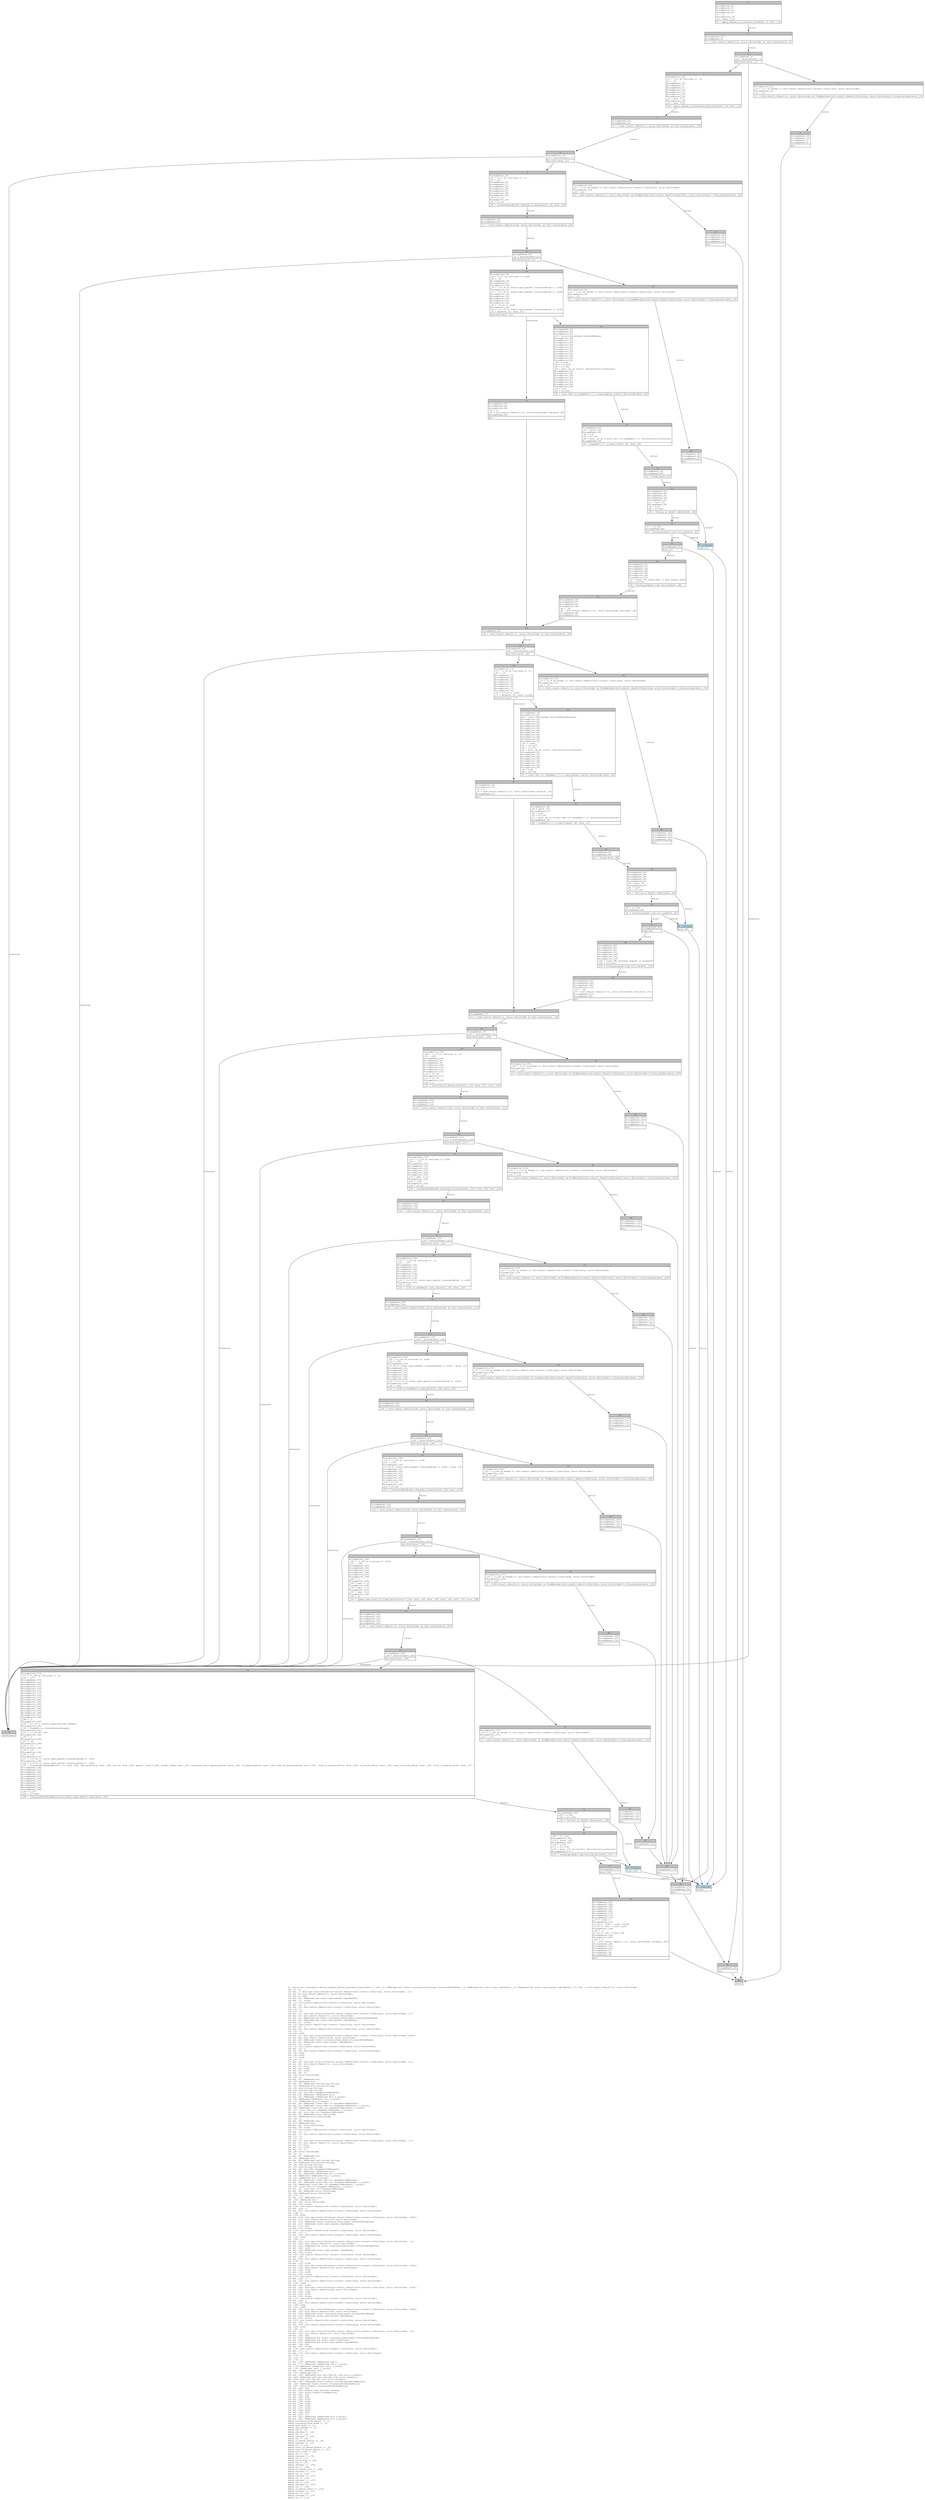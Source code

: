 digraph Mir_0_198 {
    graph [fontname="Courier, monospace"];
    node [fontname="Courier, monospace"];
    edge [fontname="Courier, monospace"];
    label=<fn controller::insurance::cancel_request_remove_insurance_fund_stake(_1: u64, _2: &amp;ReErased mut state::insurance_fund_stake::InsuranceFundStake, _3: &amp;ReErased mut state::user::UserStats, _4: &amp;ReErased mut state::spot_market::SpotMarket, _5: i64) -&gt; std::result::Result&lt;(), error::ErrorCode&gt;<br align="left"/>let _6: ();<br align="left"/>let mut _7: std::ops::ControlFlow&lt;std::result::Result&lt;std::convert::Infallible, error::ErrorCode&gt;, ()&gt;;<br align="left"/>let mut _8: std::result::Result&lt;(), error::ErrorCode&gt;;<br align="left"/>let mut _9: u64;<br align="left"/>let mut _10: &amp;ReErased mut state::spot_market::SpotMarket;<br align="left"/>let mut _11: isize;<br align="left"/>let _12: std::result::Result&lt;std::convert::Infallible, error::ErrorCode&gt;;<br align="left"/>let mut _13: !;<br align="left"/>let mut _14: std::result::Result&lt;std::convert::Infallible, error::ErrorCode&gt;;<br align="left"/>let _15: ();<br align="left"/>let _16: ();<br align="left"/>let mut _17: std::ops::ControlFlow&lt;std::result::Result&lt;std::convert::Infallible, error::ErrorCode&gt;, ()&gt;;<br align="left"/>let mut _18: std::result::Result&lt;(), error::ErrorCode&gt;;<br align="left"/>let mut _19: &amp;ReErased mut state::insurance_fund_stake::InsuranceFundStake;<br align="left"/>let mut _20: &amp;ReErased mut state::spot_market::SpotMarket;<br align="left"/>let mut _21: isize;<br align="left"/>let _22: std::result::Result&lt;std::convert::Infallible, error::ErrorCode&gt;;<br align="left"/>let mut _23: !;<br align="left"/>let mut _24: std::result::Result&lt;std::convert::Infallible, error::ErrorCode&gt;;<br align="left"/>let _25: ();<br align="left"/>let _26: u128;<br align="left"/>let mut _27: std::ops::ControlFlow&lt;std::result::Result&lt;std::convert::Infallible, error::ErrorCode&gt;, u128&gt;;<br align="left"/>let mut _28: std::result::Result&lt;u128, error::ErrorCode&gt;;<br align="left"/>let mut _29: &amp;ReErased state::insurance_fund_stake::InsuranceFundStake;<br align="left"/>let mut _30: &amp;ReErased state::spot_market::SpotMarket;<br align="left"/>let mut _31: isize;<br align="left"/>let _32: std::result::Result&lt;std::convert::Infallible, error::ErrorCode&gt;;<br align="left"/>let mut _33: !;<br align="left"/>let mut _34: std::result::Result&lt;std::convert::Infallible, error::ErrorCode&gt;;<br align="left"/>let _35: u128;<br align="left"/>let _36: u128;<br align="left"/>let _37: u128;<br align="left"/>let _38: ();<br align="left"/>let mut _39: std::ops::ControlFlow&lt;std::result::Result&lt;std::convert::Infallible, error::ErrorCode&gt;, ()&gt;;<br align="left"/>let mut _40: std::result::Result&lt;(), error::ErrorCode&gt;;<br align="left"/>let mut _41: bool;<br align="left"/>let mut _42: u128;<br align="left"/>let mut _43: u128;<br align="left"/>let mut _44: ();<br align="left"/>let _45: error::ErrorCode;<br align="left"/>let _46: ();<br align="left"/>let mut _47: &amp;ReErased str;<br align="left"/>let _48: &amp;ReErased str;<br align="left"/>let mut _49: &amp;ReErased std::string::String;<br align="left"/>let _50: &amp;ReErased std::string::String;<br align="left"/>let _51: std::string::String;<br align="left"/>let _52: std::string::String;<br align="left"/>let mut _53: std::fmt::Arguments&lt;ReErased&gt;;<br align="left"/>let mut _54: &amp;ReErased [&amp;ReErased str];<br align="left"/>let mut _55: &amp;ReErased [&amp;ReErased str; 2_usize];<br align="left"/>let _56: &amp;ReErased [&amp;ReErased str; 2_usize];<br align="left"/>let _57: [&amp;ReErased str; 2_usize];<br align="left"/>let mut _58: &amp;ReErased [core::fmt::rt::Argument&lt;ReErased&gt;];<br align="left"/>let mut _59: &amp;ReErased [core::fmt::rt::Argument&lt;ReErased&gt;; 1_usize];<br align="left"/>let _60: &amp;ReErased [core::fmt::rt::Argument&lt;ReErased&gt;; 1_usize];<br align="left"/>let _61: [core::fmt::rt::Argument&lt;ReErased&gt;; 1_usize];<br align="left"/>let mut _62: core::fmt::rt::Argument&lt;ReErased&gt;;<br align="left"/>let mut _63: &amp;ReErased error::ErrorCode;<br align="left"/>let _64: &amp;ReErased error::ErrorCode;<br align="left"/>let _65: ();<br align="left"/>let mut _66: &amp;ReErased str;<br align="left"/>let _67: &amp;ReErased str;<br align="left"/>let mut _68: error::ErrorCode;<br align="left"/>let mut _69: isize;<br align="left"/>let _70: std::result::Result&lt;std::convert::Infallible, error::ErrorCode&gt;;<br align="left"/>let mut _71: !;<br align="left"/>let mut _72: std::result::Result&lt;std::convert::Infallible, error::ErrorCode&gt;;<br align="left"/>let _73: ();<br align="left"/>let _74: ();<br align="left"/>let mut _75: std::ops::ControlFlow&lt;std::result::Result&lt;std::convert::Infallible, error::ErrorCode&gt;, ()&gt;;<br align="left"/>let mut _76: std::result::Result&lt;(), error::ErrorCode&gt;;<br align="left"/>let mut _77: bool;<br align="left"/>let mut _78: u128;<br align="left"/>let mut _79: ();<br align="left"/>let _80: error::ErrorCode;<br align="left"/>let _81: ();<br align="left"/>let mut _82: &amp;ReErased str;<br align="left"/>let _83: &amp;ReErased str;<br align="left"/>let mut _84: &amp;ReErased std::string::String;<br align="left"/>let _85: &amp;ReErased std::string::String;<br align="left"/>let _86: std::string::String;<br align="left"/>let _87: std::string::String;<br align="left"/>let mut _88: std::fmt::Arguments&lt;ReErased&gt;;<br align="left"/>let mut _89: &amp;ReErased [&amp;ReErased str];<br align="left"/>let mut _90: &amp;ReErased [&amp;ReErased str; 2_usize];<br align="left"/>let _91: &amp;ReErased [&amp;ReErased str; 2_usize];<br align="left"/>let _92: [&amp;ReErased str; 2_usize];<br align="left"/>let mut _93: &amp;ReErased [core::fmt::rt::Argument&lt;ReErased&gt;];<br align="left"/>let mut _94: &amp;ReErased [core::fmt::rt::Argument&lt;ReErased&gt;; 1_usize];<br align="left"/>let _95: &amp;ReErased [core::fmt::rt::Argument&lt;ReErased&gt;; 1_usize];<br align="left"/>let _96: [core::fmt::rt::Argument&lt;ReErased&gt;; 1_usize];<br align="left"/>let mut _97: core::fmt::rt::Argument&lt;ReErased&gt;;<br align="left"/>let mut _98: &amp;ReErased error::ErrorCode;<br align="left"/>let _99: &amp;ReErased error::ErrorCode;<br align="left"/>let _100: ();<br align="left"/>let mut _101: &amp;ReErased str;<br align="left"/>let _102: &amp;ReErased str;<br align="left"/>let mut _103: error::ErrorCode;<br align="left"/>let mut _104: isize;<br align="left"/>let _105: std::result::Result&lt;std::convert::Infallible, error::ErrorCode&gt;;<br align="left"/>let mut _106: !;<br align="left"/>let mut _107: std::result::Result&lt;std::convert::Infallible, error::ErrorCode&gt;;<br align="left"/>let _108: ();<br align="left"/>let _109: u128;<br align="left"/>let mut _110: std::ops::ControlFlow&lt;std::result::Result&lt;std::convert::Infallible, error::ErrorCode&gt;, u128&gt;;<br align="left"/>let mut _111: std::result::Result&lt;u128, error::ErrorCode&gt;;<br align="left"/>let mut _112: &amp;ReErased state::insurance_fund_stake::InsuranceFundStake;<br align="left"/>let mut _113: &amp;ReErased state::spot_market::SpotMarket;<br align="left"/>let mut _114: u64;<br align="left"/>let mut _115: isize;<br align="left"/>let _116: std::result::Result&lt;std::convert::Infallible, error::ErrorCode&gt;;<br align="left"/>let mut _117: !;<br align="left"/>let mut _118: std::result::Result&lt;std::convert::Infallible, error::ErrorCode&gt;;<br align="left"/>let _119: u128;<br align="left"/>let _120: ();<br align="left"/>let mut _121: std::ops::ControlFlow&lt;std::result::Result&lt;std::convert::Infallible, error::ErrorCode&gt;, ()&gt;;<br align="left"/>let mut _122: std::result::Result&lt;(), error::ErrorCode&gt;;<br align="left"/>let mut _123: &amp;ReErased mut state::insurance_fund_stake::InsuranceFundStake;<br align="left"/>let mut _124: u128;<br align="left"/>let mut _125: &amp;ReErased state::spot_market::SpotMarket;<br align="left"/>let mut _126: isize;<br align="left"/>let _127: std::result::Result&lt;std::convert::Infallible, error::ErrorCode&gt;;<br align="left"/>let mut _128: !;<br align="left"/>let mut _129: std::result::Result&lt;std::convert::Infallible, error::ErrorCode&gt;;<br align="left"/>let _130: ();<br align="left"/>let mut _131: u128;<br align="left"/>let mut _132: std::ops::ControlFlow&lt;std::result::Result&lt;std::convert::Infallible, error::ErrorCode&gt;, u128&gt;;<br align="left"/>let mut _133: std::result::Result&lt;u128, error::ErrorCode&gt;;<br align="left"/>let mut _134: u128;<br align="left"/>let mut _135: u128;<br align="left"/>let mut _136: isize;<br align="left"/>let _137: std::result::Result&lt;std::convert::Infallible, error::ErrorCode&gt;;<br align="left"/>let mut _138: !;<br align="left"/>let mut _139: std::result::Result&lt;std::convert::Infallible, error::ErrorCode&gt;;<br align="left"/>let _140: u128;<br align="left"/>let mut _141: u128;<br align="left"/>let mut _142: std::ops::ControlFlow&lt;std::result::Result&lt;std::convert::Infallible, error::ErrorCode&gt;, u128&gt;;<br align="left"/>let mut _143: std::result::Result&lt;u128, error::ErrorCode&gt;;<br align="left"/>let mut _144: u128;<br align="left"/>let mut _145: u128;<br align="left"/>let mut _146: isize;<br align="left"/>let _147: std::result::Result&lt;std::convert::Infallible, error::ErrorCode&gt;;<br align="left"/>let mut _148: !;<br align="left"/>let mut _149: std::result::Result&lt;std::convert::Infallible, error::ErrorCode&gt;;<br align="left"/>let _150: u128;<br align="left"/>let _151: u128;<br align="left"/>let mut _152: std::ops::ControlFlow&lt;std::result::Result&lt;std::convert::Infallible, error::ErrorCode&gt;, u128&gt;;<br align="left"/>let mut _153: std::result::Result&lt;u128, error::ErrorCode&gt;;<br align="left"/>let mut _154: &amp;ReErased state::insurance_fund_stake::InsuranceFundStake;<br align="left"/>let mut _155: &amp;ReErased state::spot_market::SpotMarket;<br align="left"/>let mut _156: isize;<br align="left"/>let _157: std::result::Result&lt;std::convert::Infallible, error::ErrorCode&gt;;<br align="left"/>let mut _158: !;<br align="left"/>let mut _159: std::result::Result&lt;std::convert::Infallible, error::ErrorCode&gt;;<br align="left"/>let _160: u128;<br align="left"/>let _161: ();<br align="left"/>let mut _162: std::ops::ControlFlow&lt;std::result::Result&lt;std::convert::Infallible, error::ErrorCode&gt;, ()&gt;;<br align="left"/>let mut _163: std::result::Result&lt;(), error::ErrorCode&gt;;<br align="left"/>let mut _164: u64;<br align="left"/>let mut _165: &amp;ReErased mut state::insurance_fund_stake::InsuranceFundStake;<br align="left"/>let mut _166: &amp;ReErased mut state::user::UserStats;<br align="left"/>let mut _167: &amp;ReErased mut state::spot_market::SpotMarket;<br align="left"/>let mut _168: i64;<br align="left"/>let mut _169: isize;<br align="left"/>let _170: std::result::Result&lt;std::convert::Infallible, error::ErrorCode&gt;;<br align="left"/>let mut _171: !;<br align="left"/>let mut _172: std::result::Result&lt;std::convert::Infallible, error::ErrorCode&gt;;<br align="left"/>let _173: ();<br align="left"/>let _174: ();<br align="left"/>let _175: ();<br align="left"/>let mut _176: &amp;ReErased [&amp;ReErased [u8]];<br align="left"/>let mut _177: &amp;ReErased [&amp;ReErased [u8]; 1_usize];<br align="left"/>let _178: &amp;ReErased [&amp;ReErased [u8]; 1_usize];<br align="left"/>let _179: [&amp;ReErased [u8]; 1_usize];<br align="left"/>let mut _180: &amp;ReErased [u8];<br align="left"/>let _181: &amp;ReErased [u8];<br align="left"/>let mut _182: &amp;ReErased std::vec::Vec&lt;u8, std::alloc::Global&gt;;<br align="left"/>let _183: &amp;ReErased std::vec::Vec&lt;u8, std::alloc::Global&gt;;<br align="left"/>let _184: std::vec::Vec&lt;u8, std::alloc::Global&gt;;<br align="left"/>let mut _185: &amp;ReErased state::events::InsuranceFundStakeRecord;<br align="left"/>let _186: &amp;ReErased state::events::InsuranceFundStakeRecord;<br align="left"/>let _187: state::events::InsuranceFundStakeRecord;<br align="left"/>let mut _188: i64;<br align="left"/>let mut _189: anchor_lang::prelude::Pubkey;<br align="left"/>let mut _190: state::events::StakeAction;<br align="left"/>let mut _191: u16;<br align="left"/>let mut _192: u64;<br align="left"/>let mut _193: u128;<br align="left"/>let mut _194: u128;<br align="left"/>let mut _195: u128;<br align="left"/>let mut _196: u128;<br align="left"/>let mut _197: u128;<br align="left"/>let mut _198: u128;<br align="left"/>let mut _199: i64;<br align="left"/>let mut _200: ();<br align="left"/>let mut _201: &amp;ReErased [&amp;ReErased str; 2_usize];<br align="left"/>let mut _202: &amp;ReErased [&amp;ReErased str; 2_usize];<br align="left"/>debug insurance_vault_amount =&gt; _1;<br align="left"/>debug insurance_fund_stake =&gt; _2;<br align="left"/>debug user_stats =&gt; _3;<br align="left"/>debug spot_market =&gt; _4;<br align="left"/>debug now =&gt; _5;<br align="left"/>debug residual =&gt; _12;<br align="left"/>debug val =&gt; _15;<br align="left"/>debug residual =&gt; _22;<br align="left"/>debug val =&gt; _25;<br align="left"/>debug if_shares_before =&gt; _26;<br align="left"/>debug residual =&gt; _32;<br align="left"/>debug val =&gt; _35;<br align="left"/>debug total_if_shares_before =&gt; _36;<br align="left"/>debug user_if_shares_before =&gt; _37;<br align="left"/>debug error_code =&gt; _45;<br align="left"/>debug res =&gt; _52;<br align="left"/>debug residual =&gt; _70;<br align="left"/>debug val =&gt; _73;<br align="left"/>debug error_code =&gt; _80;<br align="left"/>debug res =&gt; _87;<br align="left"/>debug residual =&gt; _105;<br align="left"/>debug val =&gt; _108;<br align="left"/>debug if_shares_lost =&gt; _109;<br align="left"/>debug residual =&gt; _116;<br align="left"/>debug val =&gt; _119;<br align="left"/>debug residual =&gt; _127;<br align="left"/>debug val =&gt; _130;<br align="left"/>debug residual =&gt; _137;<br align="left"/>debug val =&gt; _140;<br align="left"/>debug residual =&gt; _147;<br align="left"/>debug val =&gt; _150;<br align="left"/>debug if_shares_after =&gt; _151;<br align="left"/>debug residual =&gt; _157;<br align="left"/>debug val =&gt; _160;<br align="left"/>debug residual =&gt; _170;<br align="left"/>debug val =&gt; _173;<br align="left"/>>;
    bb0__0_198 [shape="none", label=<<table border="0" cellborder="1" cellspacing="0"><tr><td bgcolor="gray" align="center" colspan="1">0</td></tr><tr><td align="left" balign="left">StorageLive(_6)<br/>StorageLive(_7)<br/>StorageLive(_8)<br/>StorageLive(_9)<br/>_9 = _1<br/>StorageLive(_10)<br/>_10 = &amp;mut (*_4)<br/></td></tr><tr><td align="left">_8 = apply_rebase_to_insurance_fund(move _9, move _10)</td></tr></table>>];
    bb1__0_198 [shape="none", label=<<table border="0" cellborder="1" cellspacing="0"><tr><td bgcolor="gray" align="center" colspan="1">1</td></tr><tr><td align="left" balign="left">StorageDead(_10)<br/>StorageDead(_9)<br/></td></tr><tr><td align="left">_7 = &lt;std::result::Result&lt;(), error::ErrorCode&gt; as Try&gt;::branch(move _8)</td></tr></table>>];
    bb2__0_198 [shape="none", label=<<table border="0" cellborder="1" cellspacing="0"><tr><td bgcolor="gray" align="center" colspan="1">2</td></tr><tr><td align="left" balign="left">StorageDead(_8)<br/>_11 = discriminant(_7)<br/></td></tr><tr><td align="left">switchInt(move _11)</td></tr></table>>];
    bb3__0_198 [shape="none", label=<<table border="0" cellborder="1" cellspacing="0"><tr><td bgcolor="gray" align="center" colspan="1">3</td></tr><tr><td align="left" balign="left">StorageLive(_15)<br/>_15 = ((_7 as Continue).0: ())<br/>_6 = _15<br/>StorageDead(_15)<br/>StorageDead(_7)<br/>StorageDead(_6)<br/>StorageLive(_16)<br/>StorageLive(_17)<br/>StorageLive(_18)<br/>StorageLive(_19)<br/>_19 = &amp;mut (*_2)<br/>StorageLive(_20)<br/>_20 = &amp;mut (*_4)<br/></td></tr><tr><td align="left">_18 = apply_rebase_to_insurance_fund_stake(move _19, move _20)</td></tr></table>>];
    bb4__0_198 [shape="none", label=<<table border="0" cellborder="1" cellspacing="0"><tr><td bgcolor="gray" align="center" colspan="1">4</td></tr><tr><td align="left">unreachable</td></tr></table>>];
    bb5__0_198 [shape="none", label=<<table border="0" cellborder="1" cellspacing="0"><tr><td bgcolor="gray" align="center" colspan="1">5</td></tr><tr><td align="left" balign="left">StorageLive(_12)<br/>_12 = ((_7 as Break).0: std::result::Result&lt;std::convert::Infallible, error::ErrorCode&gt;)<br/>StorageLive(_14)<br/>_14 = _12<br/></td></tr><tr><td align="left">_0 = &lt;std::result::Result&lt;(), error::ErrorCode&gt; as FromResidual&lt;std::result::Result&lt;Infallible, error::ErrorCode&gt;&gt;&gt;::from_residual(move _14)</td></tr></table>>];
    bb6__0_198 [shape="none", label=<<table border="0" cellborder="1" cellspacing="0"><tr><td bgcolor="gray" align="center" colspan="1">6</td></tr><tr><td align="left" balign="left">StorageDead(_14)<br/>StorageDead(_12)<br/>StorageDead(_7)<br/>StorageDead(_6)<br/></td></tr><tr><td align="left">goto</td></tr></table>>];
    bb7__0_198 [shape="none", label=<<table border="0" cellborder="1" cellspacing="0"><tr><td bgcolor="gray" align="center" colspan="1">7</td></tr><tr><td align="left" balign="left">StorageDead(_20)<br/>StorageDead(_19)<br/></td></tr><tr><td align="left">_17 = &lt;std::result::Result&lt;(), error::ErrorCode&gt; as Try&gt;::branch(move _18)</td></tr></table>>];
    bb8__0_198 [shape="none", label=<<table border="0" cellborder="1" cellspacing="0"><tr><td bgcolor="gray" align="center" colspan="1">8</td></tr><tr><td align="left" balign="left">StorageDead(_18)<br/>_21 = discriminant(_17)<br/></td></tr><tr><td align="left">switchInt(move _21)</td></tr></table>>];
    bb9__0_198 [shape="none", label=<<table border="0" cellborder="1" cellspacing="0"><tr><td bgcolor="gray" align="center" colspan="1">9</td></tr><tr><td align="left" balign="left">StorageLive(_25)<br/>_25 = ((_17 as Continue).0: ())<br/>_16 = _25<br/>StorageDead(_25)<br/>StorageDead(_17)<br/>StorageDead(_16)<br/>StorageLive(_26)<br/>StorageLive(_27)<br/>StorageLive(_28)<br/>StorageLive(_29)<br/>_29 = &amp;(*_2)<br/>StorageLive(_30)<br/>_30 = &amp;(*_4)<br/></td></tr><tr><td align="left">_28 = InsuranceFundStake::checked_if_shares(move _29, move _30)</td></tr></table>>];
    bb10__0_198 [shape="none", label=<<table border="0" cellborder="1" cellspacing="0"><tr><td bgcolor="gray" align="center" colspan="1">10</td></tr><tr><td align="left" balign="left">StorageLive(_22)<br/>_22 = ((_17 as Break).0: std::result::Result&lt;std::convert::Infallible, error::ErrorCode&gt;)<br/>StorageLive(_24)<br/>_24 = _22<br/></td></tr><tr><td align="left">_0 = &lt;std::result::Result&lt;(), error::ErrorCode&gt; as FromResidual&lt;std::result::Result&lt;Infallible, error::ErrorCode&gt;&gt;&gt;::from_residual(move _24)</td></tr></table>>];
    bb11__0_198 [shape="none", label=<<table border="0" cellborder="1" cellspacing="0"><tr><td bgcolor="gray" align="center" colspan="1">11</td></tr><tr><td align="left" balign="left">StorageDead(_24)<br/>StorageDead(_22)<br/>StorageDead(_17)<br/>StorageDead(_16)<br/></td></tr><tr><td align="left">goto</td></tr></table>>];
    bb12__0_198 [shape="none", label=<<table border="0" cellborder="1" cellspacing="0"><tr><td bgcolor="gray" align="center" colspan="1">12</td></tr><tr><td align="left" balign="left">StorageDead(_30)<br/>StorageDead(_29)<br/></td></tr><tr><td align="left">_27 = &lt;std::result::Result&lt;u128, error::ErrorCode&gt; as Try&gt;::branch(move _28)</td></tr></table>>];
    bb13__0_198 [shape="none", label=<<table border="0" cellborder="1" cellspacing="0"><tr><td bgcolor="gray" align="center" colspan="1">13</td></tr><tr><td align="left" balign="left">StorageDead(_28)<br/>_31 = discriminant(_27)<br/></td></tr><tr><td align="left">switchInt(move _31)</td></tr></table>>];
    bb14__0_198 [shape="none", label=<<table border="0" cellborder="1" cellspacing="0"><tr><td bgcolor="gray" align="center" colspan="1">14</td></tr><tr><td align="left" balign="left">StorageLive(_35)<br/>_35 = ((_27 as Continue).0: u128)<br/>_26 = _35<br/>StorageDead(_35)<br/>StorageDead(_27)<br/>StorageLive(_36)<br/>_36 = (((*_4).9: state::spot_market::InsuranceFund).1: u128)<br/>StorageLive(_37)<br/>_37 = (((*_4).9: state::spot_market::InsuranceFund).2: u128)<br/>StorageLive(_38)<br/>StorageLive(_39)<br/>StorageLive(_40)<br/>StorageLive(_41)<br/>StorageLive(_42)<br/>_42 = ((*_2).3: u128)<br/>StorageLive(_43)<br/>_43 = (((*_4).9: state::spot_market::InsuranceFund).3: u128)<br/>_41 = Eq(move _42, move _43)<br/></td></tr><tr><td align="left">switchInt(move _41)</td></tr></table>>];
    bb15__0_198 [shape="none", label=<<table border="0" cellborder="1" cellspacing="0"><tr><td bgcolor="gray" align="center" colspan="1">15</td></tr><tr><td align="left" balign="left">StorageLive(_32)<br/>_32 = ((_27 as Break).0: std::result::Result&lt;std::convert::Infallible, error::ErrorCode&gt;)<br/>StorageLive(_34)<br/>_34 = _32<br/></td></tr><tr><td align="left">_0 = &lt;std::result::Result&lt;(), error::ErrorCode&gt; as FromResidual&lt;std::result::Result&lt;Infallible, error::ErrorCode&gt;&gt;&gt;::from_residual(move _34)</td></tr></table>>];
    bb16__0_198 [shape="none", label=<<table border="0" cellborder="1" cellspacing="0"><tr><td bgcolor="gray" align="center" colspan="1">16</td></tr><tr><td align="left" balign="left">StorageDead(_34)<br/>StorageDead(_32)<br/>StorageDead(_27)<br/></td></tr><tr><td align="left">goto</td></tr></table>>];
    bb17__0_198 [shape="none", label=<<table border="0" cellborder="1" cellspacing="0"><tr><td bgcolor="gray" align="center" colspan="1">17</td></tr><tr><td align="left" balign="left">StorageDead(_43)<br/>StorageDead(_42)<br/>StorageLive(_44)<br/>_44 = ()<br/>_40 = std::result::Result::&lt;(), error::ErrorCode&gt;::Ok(move _44)<br/>StorageDead(_44)<br/></td></tr><tr><td align="left">goto</td></tr></table>>];
    bb18__0_198 [shape="none", label=<<table border="0" cellborder="1" cellspacing="0"><tr><td bgcolor="gray" align="center" colspan="1">18</td></tr><tr><td align="left" balign="left">StorageDead(_43)<br/>StorageDead(_42)<br/>StorageLive(_45)<br/>_45 = error::ErrorCode::InvalidIFRebase<br/>StorageLive(_46)<br/>StorageLive(_47)<br/>StorageLive(_48)<br/>StorageLive(_49)<br/>StorageLive(_50)<br/>StorageLive(_51)<br/>StorageLive(_52)<br/>StorageLive(_53)<br/>StorageLive(_54)<br/>StorageLive(_55)<br/>StorageLive(_56)<br/>_202 = const _<br/>_56 = &amp;(*_202)<br/>_55 = &amp;(*_56)<br/>_54 = move _55 as &amp;[&amp;str] (PointerCoercion(Unsize))<br/>StorageDead(_55)<br/>StorageLive(_58)<br/>StorageLive(_59)<br/>StorageLive(_60)<br/>StorageLive(_61)<br/>StorageLive(_62)<br/>StorageLive(_63)<br/>StorageLive(_64)<br/>_64 = &amp;_45<br/>_63 = &amp;(*_64)<br/></td></tr><tr><td align="left">_62 = core::fmt::rt::Argument::&lt;'_&gt;::new_display::&lt;error::ErrorCode&gt;(move _63)</td></tr></table>>];
    bb19__0_198 [shape="none", label=<<table border="0" cellborder="1" cellspacing="0"><tr><td bgcolor="gray" align="center" colspan="1">19</td></tr><tr><td align="left" balign="left">StorageDead(_63)<br/>_61 = [move _62]<br/>StorageDead(_62)<br/>_60 = &amp;_61<br/>_59 = &amp;(*_60)<br/>_58 = move _59 as &amp;[core::fmt::rt::Argument&lt;'_&gt;] (PointerCoercion(Unsize))<br/>StorageDead(_59)<br/></td></tr><tr><td align="left">_53 = Arguments::&lt;'_&gt;::new_v1(move _54, move _58)</td></tr></table>>];
    bb20__0_198 [shape="none", label=<<table border="0" cellborder="1" cellspacing="0"><tr><td bgcolor="gray" align="center" colspan="1">20</td></tr><tr><td align="left" balign="left">StorageDead(_58)<br/>StorageDead(_54)<br/></td></tr><tr><td align="left">_52 = format(move _53)</td></tr></table>>];
    bb21__0_198 [shape="none", label=<<table border="0" cellborder="1" cellspacing="0"><tr><td bgcolor="gray" align="center" colspan="1">21</td></tr><tr><td align="left" balign="left">StorageDead(_53)<br/>StorageDead(_64)<br/>StorageDead(_61)<br/>StorageDead(_60)<br/>StorageDead(_56)<br/>_51 = move _52<br/>StorageDead(_52)<br/>_50 = &amp;_51<br/>_49 = &amp;(*_50)<br/></td></tr><tr><td align="left">_48 = &lt;String as Deref&gt;::deref(move _49)</td></tr></table>>];
    bb22__0_198 [shape="none", label=<<table border="0" cellborder="1" cellspacing="0"><tr><td bgcolor="gray" align="center" colspan="1">22</td></tr><tr><td align="left" balign="left">_47 = &amp;(*_48)<br/>StorageDead(_49)<br/></td></tr><tr><td align="left">_46 = solana_program::log::sol_log(move _47)</td></tr></table>>];
    bb23__0_198 [shape="none", label=<<table border="0" cellborder="1" cellspacing="0"><tr><td bgcolor="gray" align="center" colspan="1">23</td></tr><tr><td align="left" balign="left">StorageDead(_47)<br/></td></tr><tr><td align="left">drop(_51)</td></tr></table>>];
    bb24__0_198 [shape="none", label=<<table border="0" cellborder="1" cellspacing="0"><tr><td bgcolor="gray" align="center" colspan="1">24</td></tr><tr><td align="left" balign="left">StorageDead(_51)<br/>StorageDead(_50)<br/>StorageDead(_48)<br/>StorageDead(_46)<br/>StorageLive(_65)<br/>StorageLive(_66)<br/>StorageLive(_67)<br/>_67 = const &quot;if stake base != spot market base&quot;<br/>_66 = &amp;(*_67)<br/></td></tr><tr><td align="left">_65 = solana_program::log::sol_log(move _66)</td></tr></table>>];
    bb25__0_198 [shape="none", label=<<table border="0" cellborder="1" cellspacing="0"><tr><td bgcolor="gray" align="center" colspan="1">25</td></tr><tr><td align="left" balign="left">StorageDead(_66)<br/>StorageDead(_67)<br/>StorageDead(_65)<br/>StorageLive(_68)<br/>_68 = _45<br/>_40 = std::result::Result::&lt;(), error::ErrorCode&gt;::Err(move _68)<br/>StorageDead(_68)<br/>StorageDead(_45)<br/></td></tr><tr><td align="left">goto</td></tr></table>>];
    bb26__0_198 [shape="none", label=<<table border="0" cellborder="1" cellspacing="0"><tr><td bgcolor="gray" align="center" colspan="1">26</td></tr><tr><td align="left" balign="left">StorageDead(_41)<br/></td></tr><tr><td align="left">_39 = &lt;std::result::Result&lt;(), error::ErrorCode&gt; as Try&gt;::branch(move _40)</td></tr></table>>];
    bb27__0_198 [shape="none", label=<<table border="0" cellborder="1" cellspacing="0"><tr><td bgcolor="gray" align="center" colspan="1">27</td></tr><tr><td align="left" balign="left">StorageDead(_40)<br/>_69 = discriminant(_39)<br/></td></tr><tr><td align="left">switchInt(move _69)</td></tr></table>>];
    bb28__0_198 [shape="none", label=<<table border="0" cellborder="1" cellspacing="0"><tr><td bgcolor="gray" align="center" colspan="1">28</td></tr><tr><td align="left" balign="left">StorageLive(_73)<br/>_73 = ((_39 as Continue).0: ())<br/>_38 = _73<br/>StorageDead(_73)<br/>StorageDead(_39)<br/>StorageDead(_38)<br/>StorageLive(_74)<br/>StorageLive(_75)<br/>StorageLive(_76)<br/>StorageLive(_77)<br/>StorageLive(_78)<br/>_78 = ((*_2).2: u128)<br/>_77 = Ne(move _78, const 0_u128)<br/></td></tr><tr><td align="left">switchInt(move _77)</td></tr></table>>];
    bb29__0_198 [shape="none", label=<<table border="0" cellborder="1" cellspacing="0"><tr><td bgcolor="gray" align="center" colspan="1">29</td></tr><tr><td align="left" balign="left">StorageLive(_70)<br/>_70 = ((_39 as Break).0: std::result::Result&lt;std::convert::Infallible, error::ErrorCode&gt;)<br/>StorageLive(_72)<br/>_72 = _70<br/></td></tr><tr><td align="left">_0 = &lt;std::result::Result&lt;(), error::ErrorCode&gt; as FromResidual&lt;std::result::Result&lt;Infallible, error::ErrorCode&gt;&gt;&gt;::from_residual(move _72)</td></tr></table>>];
    bb30__0_198 [shape="none", label=<<table border="0" cellborder="1" cellspacing="0"><tr><td bgcolor="gray" align="center" colspan="1">30</td></tr><tr><td align="left" balign="left">StorageDead(_72)<br/>StorageDead(_70)<br/>StorageDead(_39)<br/>StorageDead(_38)<br/></td></tr><tr><td align="left">goto</td></tr></table>>];
    bb31__0_198 [shape="none", label=<<table border="0" cellborder="1" cellspacing="0"><tr><td bgcolor="gray" align="center" colspan="1">31</td></tr><tr><td align="left" balign="left">StorageDead(_78)<br/>StorageLive(_79)<br/>_79 = ()<br/>_76 = std::result::Result::&lt;(), error::ErrorCode&gt;::Ok(move _79)<br/>StorageDead(_79)<br/></td></tr><tr><td align="left">goto</td></tr></table>>];
    bb32__0_198 [shape="none", label=<<table border="0" cellborder="1" cellspacing="0"><tr><td bgcolor="gray" align="center" colspan="1">32</td></tr><tr><td align="left" balign="left">StorageDead(_78)<br/>StorageLive(_80)<br/>_80 = error::ErrorCode::InvalidIFUnstakeCancel<br/>StorageLive(_81)<br/>StorageLive(_82)<br/>StorageLive(_83)<br/>StorageLive(_84)<br/>StorageLive(_85)<br/>StorageLive(_86)<br/>StorageLive(_87)<br/>StorageLive(_88)<br/>StorageLive(_89)<br/>StorageLive(_90)<br/>StorageLive(_91)<br/>_201 = const _<br/>_91 = &amp;(*_201)<br/>_90 = &amp;(*_91)<br/>_89 = move _90 as &amp;[&amp;str] (PointerCoercion(Unsize))<br/>StorageDead(_90)<br/>StorageLive(_93)<br/>StorageLive(_94)<br/>StorageLive(_95)<br/>StorageLive(_96)<br/>StorageLive(_97)<br/>StorageLive(_98)<br/>StorageLive(_99)<br/>_99 = &amp;_80<br/>_98 = &amp;(*_99)<br/></td></tr><tr><td align="left">_97 = core::fmt::rt::Argument::&lt;'_&gt;::new_display::&lt;error::ErrorCode&gt;(move _98)</td></tr></table>>];
    bb33__0_198 [shape="none", label=<<table border="0" cellborder="1" cellspacing="0"><tr><td bgcolor="gray" align="center" colspan="1">33</td></tr><tr><td align="left" balign="left">StorageDead(_98)<br/>_96 = [move _97]<br/>StorageDead(_97)<br/>_95 = &amp;_96<br/>_94 = &amp;(*_95)<br/>_93 = move _94 as &amp;[core::fmt::rt::Argument&lt;'_&gt;] (PointerCoercion(Unsize))<br/>StorageDead(_94)<br/></td></tr><tr><td align="left">_88 = Arguments::&lt;'_&gt;::new_v1(move _89, move _93)</td></tr></table>>];
    bb34__0_198 [shape="none", label=<<table border="0" cellborder="1" cellspacing="0"><tr><td bgcolor="gray" align="center" colspan="1">34</td></tr><tr><td align="left" balign="left">StorageDead(_93)<br/>StorageDead(_89)<br/></td></tr><tr><td align="left">_87 = format(move _88)</td></tr></table>>];
    bb35__0_198 [shape="none", label=<<table border="0" cellborder="1" cellspacing="0"><tr><td bgcolor="gray" align="center" colspan="1">35</td></tr><tr><td align="left" balign="left">StorageDead(_88)<br/>StorageDead(_99)<br/>StorageDead(_96)<br/>StorageDead(_95)<br/>StorageDead(_91)<br/>_86 = move _87<br/>StorageDead(_87)<br/>_85 = &amp;_86<br/>_84 = &amp;(*_85)<br/></td></tr><tr><td align="left">_83 = &lt;String as Deref&gt;::deref(move _84)</td></tr></table>>];
    bb36__0_198 [shape="none", label=<<table border="0" cellborder="1" cellspacing="0"><tr><td bgcolor="gray" align="center" colspan="1">36</td></tr><tr><td align="left" balign="left">_82 = &amp;(*_83)<br/>StorageDead(_84)<br/></td></tr><tr><td align="left">_81 = solana_program::log::sol_log(move _82)</td></tr></table>>];
    bb37__0_198 [shape="none", label=<<table border="0" cellborder="1" cellspacing="0"><tr><td bgcolor="gray" align="center" colspan="1">37</td></tr><tr><td align="left" balign="left">StorageDead(_82)<br/></td></tr><tr><td align="left">drop(_86)</td></tr></table>>];
    bb38__0_198 [shape="none", label=<<table border="0" cellborder="1" cellspacing="0"><tr><td bgcolor="gray" align="center" colspan="1">38</td></tr><tr><td align="left" balign="left">StorageDead(_86)<br/>StorageDead(_85)<br/>StorageDead(_83)<br/>StorageDead(_81)<br/>StorageLive(_100)<br/>StorageLive(_101)<br/>StorageLive(_102)<br/>_102 = const &quot;No withdraw request in progress&quot;<br/>_101 = &amp;(*_102)<br/></td></tr><tr><td align="left">_100 = solana_program::log::sol_log(move _101)</td></tr></table>>];
    bb39__0_198 [shape="none", label=<<table border="0" cellborder="1" cellspacing="0"><tr><td bgcolor="gray" align="center" colspan="1">39</td></tr><tr><td align="left" balign="left">StorageDead(_101)<br/>StorageDead(_102)<br/>StorageDead(_100)<br/>StorageLive(_103)<br/>_103 = _80<br/>_76 = std::result::Result::&lt;(), error::ErrorCode&gt;::Err(move _103)<br/>StorageDead(_103)<br/>StorageDead(_80)<br/></td></tr><tr><td align="left">goto</td></tr></table>>];
    bb40__0_198 [shape="none", label=<<table border="0" cellborder="1" cellspacing="0"><tr><td bgcolor="gray" align="center" colspan="1">40</td></tr><tr><td align="left" balign="left">StorageDead(_77)<br/></td></tr><tr><td align="left">_75 = &lt;std::result::Result&lt;(), error::ErrorCode&gt; as Try&gt;::branch(move _76)</td></tr></table>>];
    bb41__0_198 [shape="none", label=<<table border="0" cellborder="1" cellspacing="0"><tr><td bgcolor="gray" align="center" colspan="1">41</td></tr><tr><td align="left" balign="left">StorageDead(_76)<br/>_104 = discriminant(_75)<br/></td></tr><tr><td align="left">switchInt(move _104)</td></tr></table>>];
    bb42__0_198 [shape="none", label=<<table border="0" cellborder="1" cellspacing="0"><tr><td bgcolor="gray" align="center" colspan="1">42</td></tr><tr><td align="left" balign="left">StorageLive(_108)<br/>_108 = ((_75 as Continue).0: ())<br/>_74 = _108<br/>StorageDead(_108)<br/>StorageDead(_75)<br/>StorageDead(_74)<br/>StorageLive(_109)<br/>StorageLive(_110)<br/>StorageLive(_111)<br/>StorageLive(_112)<br/>_112 = &amp;(*_2)<br/>StorageLive(_113)<br/>_113 = &amp;(*_4)<br/>StorageLive(_114)<br/>_114 = _1<br/></td></tr><tr><td align="left">_111 = calculate_if_shares_lost(move _112, move _113, move _114)</td></tr></table>>];
    bb43__0_198 [shape="none", label=<<table border="0" cellborder="1" cellspacing="0"><tr><td bgcolor="gray" align="center" colspan="1">43</td></tr><tr><td align="left" balign="left">StorageLive(_105)<br/>_105 = ((_75 as Break).0: std::result::Result&lt;std::convert::Infallible, error::ErrorCode&gt;)<br/>StorageLive(_107)<br/>_107 = _105<br/></td></tr><tr><td align="left">_0 = &lt;std::result::Result&lt;(), error::ErrorCode&gt; as FromResidual&lt;std::result::Result&lt;Infallible, error::ErrorCode&gt;&gt;&gt;::from_residual(move _107)</td></tr></table>>];
    bb44__0_198 [shape="none", label=<<table border="0" cellborder="1" cellspacing="0"><tr><td bgcolor="gray" align="center" colspan="1">44</td></tr><tr><td align="left" balign="left">StorageDead(_107)<br/>StorageDead(_105)<br/>StorageDead(_75)<br/>StorageDead(_74)<br/></td></tr><tr><td align="left">goto</td></tr></table>>];
    bb45__0_198 [shape="none", label=<<table border="0" cellborder="1" cellspacing="0"><tr><td bgcolor="gray" align="center" colspan="1">45</td></tr><tr><td align="left" balign="left">StorageDead(_114)<br/>StorageDead(_113)<br/>StorageDead(_112)<br/></td></tr><tr><td align="left">_110 = &lt;std::result::Result&lt;u128, error::ErrorCode&gt; as Try&gt;::branch(move _111)</td></tr></table>>];
    bb46__0_198 [shape="none", label=<<table border="0" cellborder="1" cellspacing="0"><tr><td bgcolor="gray" align="center" colspan="1">46</td></tr><tr><td align="left" balign="left">StorageDead(_111)<br/>_115 = discriminant(_110)<br/></td></tr><tr><td align="left">switchInt(move _115)</td></tr></table>>];
    bb47__0_198 [shape="none", label=<<table border="0" cellborder="1" cellspacing="0"><tr><td bgcolor="gray" align="center" colspan="1">47</td></tr><tr><td align="left" balign="left">StorageLive(_119)<br/>_119 = ((_110 as Continue).0: u128)<br/>_109 = _119<br/>StorageDead(_119)<br/>StorageDead(_110)<br/>StorageLive(_120)<br/>StorageLive(_121)<br/>StorageLive(_122)<br/>StorageLive(_123)<br/>_123 = &amp;mut (*_2)<br/>StorageLive(_124)<br/>_124 = _109<br/>StorageLive(_125)<br/>_125 = &amp;(*_4)<br/></td></tr><tr><td align="left">_122 = InsuranceFundStake::decrease_if_shares(move _123, move _124, move _125)</td></tr></table>>];
    bb48__0_198 [shape="none", label=<<table border="0" cellborder="1" cellspacing="0"><tr><td bgcolor="gray" align="center" colspan="1">48</td></tr><tr><td align="left" balign="left">StorageLive(_116)<br/>_116 = ((_110 as Break).0: std::result::Result&lt;std::convert::Infallible, error::ErrorCode&gt;)<br/>StorageLive(_118)<br/>_118 = _116<br/></td></tr><tr><td align="left">_0 = &lt;std::result::Result&lt;(), error::ErrorCode&gt; as FromResidual&lt;std::result::Result&lt;Infallible, error::ErrorCode&gt;&gt;&gt;::from_residual(move _118)</td></tr></table>>];
    bb49__0_198 [shape="none", label=<<table border="0" cellborder="1" cellspacing="0"><tr><td bgcolor="gray" align="center" colspan="1">49</td></tr><tr><td align="left" balign="left">StorageDead(_118)<br/>StorageDead(_116)<br/>StorageDead(_110)<br/></td></tr><tr><td align="left">goto</td></tr></table>>];
    bb50__0_198 [shape="none", label=<<table border="0" cellborder="1" cellspacing="0"><tr><td bgcolor="gray" align="center" colspan="1">50</td></tr><tr><td align="left" balign="left">StorageDead(_125)<br/>StorageDead(_124)<br/>StorageDead(_123)<br/></td></tr><tr><td align="left">_121 = &lt;std::result::Result&lt;(), error::ErrorCode&gt; as Try&gt;::branch(move _122)</td></tr></table>>];
    bb51__0_198 [shape="none", label=<<table border="0" cellborder="1" cellspacing="0"><tr><td bgcolor="gray" align="center" colspan="1">51</td></tr><tr><td align="left" balign="left">StorageDead(_122)<br/>_126 = discriminant(_121)<br/></td></tr><tr><td align="left">switchInt(move _126)</td></tr></table>>];
    bb52__0_198 [shape="none", label=<<table border="0" cellborder="1" cellspacing="0"><tr><td bgcolor="gray" align="center" colspan="1">52</td></tr><tr><td align="left" balign="left">StorageLive(_130)<br/>_130 = ((_121 as Continue).0: ())<br/>_120 = _130<br/>StorageDead(_130)<br/>StorageDead(_121)<br/>StorageDead(_120)<br/>StorageLive(_131)<br/>StorageLive(_132)<br/>StorageLive(_133)<br/>StorageLive(_134)<br/>_134 = (((*_4).9: state::spot_market::InsuranceFund).1: u128)<br/>StorageLive(_135)<br/>_135 = _109<br/></td></tr><tr><td align="left">_133 = &lt;u128 as SafeMath&gt;::safe_sub(move _134, move _135)</td></tr></table>>];
    bb53__0_198 [shape="none", label=<<table border="0" cellborder="1" cellspacing="0"><tr><td bgcolor="gray" align="center" colspan="1">53</td></tr><tr><td align="left" balign="left">StorageLive(_127)<br/>_127 = ((_121 as Break).0: std::result::Result&lt;std::convert::Infallible, error::ErrorCode&gt;)<br/>StorageLive(_129)<br/>_129 = _127<br/></td></tr><tr><td align="left">_0 = &lt;std::result::Result&lt;(), error::ErrorCode&gt; as FromResidual&lt;std::result::Result&lt;Infallible, error::ErrorCode&gt;&gt;&gt;::from_residual(move _129)</td></tr></table>>];
    bb54__0_198 [shape="none", label=<<table border="0" cellborder="1" cellspacing="0"><tr><td bgcolor="gray" align="center" colspan="1">54</td></tr><tr><td align="left" balign="left">StorageDead(_129)<br/>StorageDead(_127)<br/>StorageDead(_121)<br/>StorageDead(_120)<br/></td></tr><tr><td align="left">goto</td></tr></table>>];
    bb55__0_198 [shape="none", label=<<table border="0" cellborder="1" cellspacing="0"><tr><td bgcolor="gray" align="center" colspan="1">55</td></tr><tr><td align="left" balign="left">StorageDead(_135)<br/>StorageDead(_134)<br/></td></tr><tr><td align="left">_132 = &lt;std::result::Result&lt;u128, error::ErrorCode&gt; as Try&gt;::branch(move _133)</td></tr></table>>];
    bb56__0_198 [shape="none", label=<<table border="0" cellborder="1" cellspacing="0"><tr><td bgcolor="gray" align="center" colspan="1">56</td></tr><tr><td align="left" balign="left">StorageDead(_133)<br/>_136 = discriminant(_132)<br/></td></tr><tr><td align="left">switchInt(move _136)</td></tr></table>>];
    bb57__0_198 [shape="none", label=<<table border="0" cellborder="1" cellspacing="0"><tr><td bgcolor="gray" align="center" colspan="1">57</td></tr><tr><td align="left" balign="left">StorageLive(_140)<br/>_140 = ((_132 as Continue).0: u128)<br/>_131 = _140<br/>StorageDead(_140)<br/>(((*_4).9: state::spot_market::InsuranceFund).1: u128) = move _131<br/>StorageDead(_131)<br/>StorageDead(_132)<br/>StorageLive(_141)<br/>StorageLive(_142)<br/>StorageLive(_143)<br/>StorageLive(_144)<br/>_144 = (((*_4).9: state::spot_market::InsuranceFund).2: u128)<br/>StorageLive(_145)<br/>_145 = _109<br/></td></tr><tr><td align="left">_143 = &lt;u128 as SafeMath&gt;::safe_sub(move _144, move _145)</td></tr></table>>];
    bb58__0_198 [shape="none", label=<<table border="0" cellborder="1" cellspacing="0"><tr><td bgcolor="gray" align="center" colspan="1">58</td></tr><tr><td align="left" balign="left">StorageLive(_137)<br/>_137 = ((_132 as Break).0: std::result::Result&lt;std::convert::Infallible, error::ErrorCode&gt;)<br/>StorageLive(_139)<br/>_139 = _137<br/></td></tr><tr><td align="left">_0 = &lt;std::result::Result&lt;(), error::ErrorCode&gt; as FromResidual&lt;std::result::Result&lt;Infallible, error::ErrorCode&gt;&gt;&gt;::from_residual(move _139)</td></tr></table>>];
    bb59__0_198 [shape="none", label=<<table border="0" cellborder="1" cellspacing="0"><tr><td bgcolor="gray" align="center" colspan="1">59</td></tr><tr><td align="left" balign="left">StorageDead(_139)<br/>StorageDead(_137)<br/>StorageDead(_131)<br/>StorageDead(_132)<br/></td></tr><tr><td align="left">goto</td></tr></table>>];
    bb60__0_198 [shape="none", label=<<table border="0" cellborder="1" cellspacing="0"><tr><td bgcolor="gray" align="center" colspan="1">60</td></tr><tr><td align="left" balign="left">StorageDead(_145)<br/>StorageDead(_144)<br/></td></tr><tr><td align="left">_142 = &lt;std::result::Result&lt;u128, error::ErrorCode&gt; as Try&gt;::branch(move _143)</td></tr></table>>];
    bb61__0_198 [shape="none", label=<<table border="0" cellborder="1" cellspacing="0"><tr><td bgcolor="gray" align="center" colspan="1">61</td></tr><tr><td align="left" balign="left">StorageDead(_143)<br/>_146 = discriminant(_142)<br/></td></tr><tr><td align="left">switchInt(move _146)</td></tr></table>>];
    bb62__0_198 [shape="none", label=<<table border="0" cellborder="1" cellspacing="0"><tr><td bgcolor="gray" align="center" colspan="1">62</td></tr><tr><td align="left" balign="left">StorageLive(_150)<br/>_150 = ((_142 as Continue).0: u128)<br/>_141 = _150<br/>StorageDead(_150)<br/>(((*_4).9: state::spot_market::InsuranceFund).2: u128) = move _141<br/>StorageDead(_141)<br/>StorageDead(_142)<br/>StorageLive(_151)<br/>StorageLive(_152)<br/>StorageLive(_153)<br/>StorageLive(_154)<br/>_154 = &amp;(*_2)<br/>StorageLive(_155)<br/>_155 = &amp;(*_4)<br/></td></tr><tr><td align="left">_153 = InsuranceFundStake::checked_if_shares(move _154, move _155)</td></tr></table>>];
    bb63__0_198 [shape="none", label=<<table border="0" cellborder="1" cellspacing="0"><tr><td bgcolor="gray" align="center" colspan="1">63</td></tr><tr><td align="left" balign="left">StorageLive(_147)<br/>_147 = ((_142 as Break).0: std::result::Result&lt;std::convert::Infallible, error::ErrorCode&gt;)<br/>StorageLive(_149)<br/>_149 = _147<br/></td></tr><tr><td align="left">_0 = &lt;std::result::Result&lt;(), error::ErrorCode&gt; as FromResidual&lt;std::result::Result&lt;Infallible, error::ErrorCode&gt;&gt;&gt;::from_residual(move _149)</td></tr></table>>];
    bb64__0_198 [shape="none", label=<<table border="0" cellborder="1" cellspacing="0"><tr><td bgcolor="gray" align="center" colspan="1">64</td></tr><tr><td align="left" balign="left">StorageDead(_149)<br/>StorageDead(_147)<br/>StorageDead(_141)<br/>StorageDead(_142)<br/></td></tr><tr><td align="left">goto</td></tr></table>>];
    bb65__0_198 [shape="none", label=<<table border="0" cellborder="1" cellspacing="0"><tr><td bgcolor="gray" align="center" colspan="1">65</td></tr><tr><td align="left" balign="left">StorageDead(_155)<br/>StorageDead(_154)<br/></td></tr><tr><td align="left">_152 = &lt;std::result::Result&lt;u128, error::ErrorCode&gt; as Try&gt;::branch(move _153)</td></tr></table>>];
    bb66__0_198 [shape="none", label=<<table border="0" cellborder="1" cellspacing="0"><tr><td bgcolor="gray" align="center" colspan="1">66</td></tr><tr><td align="left" balign="left">StorageDead(_153)<br/>_156 = discriminant(_152)<br/></td></tr><tr><td align="left">switchInt(move _156)</td></tr></table>>];
    bb67__0_198 [shape="none", label=<<table border="0" cellborder="1" cellspacing="0"><tr><td bgcolor="gray" align="center" colspan="1">67</td></tr><tr><td align="left" balign="left">StorageLive(_160)<br/>_160 = ((_152 as Continue).0: u128)<br/>_151 = _160<br/>StorageDead(_160)<br/>StorageDead(_152)<br/>StorageLive(_161)<br/>StorageLive(_162)<br/>StorageLive(_163)<br/>StorageLive(_164)<br/>_164 = _1<br/>StorageLive(_165)<br/>_165 = &amp;mut (*_2)<br/>StorageLive(_166)<br/>_166 = &amp;mut (*_3)<br/>StorageLive(_167)<br/>_167 = &amp;mut (*_4)<br/>StorageLive(_168)<br/>_168 = _5<br/></td></tr><tr><td align="left">_163 = update_user_stats_if_stake_amount(const 0_i64, move _164, move _165, move _166, move _167, move _168)</td></tr></table>>];
    bb68__0_198 [shape="none", label=<<table border="0" cellborder="1" cellspacing="0"><tr><td bgcolor="gray" align="center" colspan="1">68</td></tr><tr><td align="left" balign="left">StorageLive(_157)<br/>_157 = ((_152 as Break).0: std::result::Result&lt;std::convert::Infallible, error::ErrorCode&gt;)<br/>StorageLive(_159)<br/>_159 = _157<br/></td></tr><tr><td align="left">_0 = &lt;std::result::Result&lt;(), error::ErrorCode&gt; as FromResidual&lt;std::result::Result&lt;Infallible, error::ErrorCode&gt;&gt;&gt;::from_residual(move _159)</td></tr></table>>];
    bb69__0_198 [shape="none", label=<<table border="0" cellborder="1" cellspacing="0"><tr><td bgcolor="gray" align="center" colspan="1">69</td></tr><tr><td align="left" balign="left">StorageDead(_159)<br/>StorageDead(_157)<br/>StorageDead(_152)<br/></td></tr><tr><td align="left">goto</td></tr></table>>];
    bb70__0_198 [shape="none", label=<<table border="0" cellborder="1" cellspacing="0"><tr><td bgcolor="gray" align="center" colspan="1">70</td></tr><tr><td align="left" balign="left">StorageDead(_168)<br/>StorageDead(_167)<br/>StorageDead(_166)<br/>StorageDead(_165)<br/>StorageDead(_164)<br/></td></tr><tr><td align="left">_162 = &lt;std::result::Result&lt;(), error::ErrorCode&gt; as Try&gt;::branch(move _163)</td></tr></table>>];
    bb71__0_198 [shape="none", label=<<table border="0" cellborder="1" cellspacing="0"><tr><td bgcolor="gray" align="center" colspan="1">71</td></tr><tr><td align="left" balign="left">StorageDead(_163)<br/>_169 = discriminant(_162)<br/></td></tr><tr><td align="left">switchInt(move _169)</td></tr></table>>];
    bb72__0_198 [shape="none", label=<<table border="0" cellborder="1" cellspacing="0"><tr><td bgcolor="gray" align="center" colspan="1">72</td></tr><tr><td align="left" balign="left">StorageLive(_173)<br/>_173 = ((_162 as Continue).0: ())<br/>_161 = _173<br/>StorageDead(_173)<br/>StorageDead(_162)<br/>StorageDead(_161)<br/>StorageLive(_174)<br/>StorageLive(_175)<br/>StorageLive(_176)<br/>StorageLive(_177)<br/>StorageLive(_178)<br/>StorageLive(_179)<br/>StorageLive(_180)<br/>StorageLive(_181)<br/>StorageLive(_182)<br/>StorageLive(_183)<br/>StorageLive(_184)<br/>StorageLive(_185)<br/>StorageLive(_186)<br/>StorageLive(_187)<br/>StorageLive(_188)<br/>_188 = _5<br/>StorageLive(_189)<br/>_189 = ((*_3).0: anchor_lang::prelude::Pubkey)<br/>StorageLive(_190)<br/>_190 = StakeAction::UnstakeCancelRequest<br/>StorageLive(_191)<br/>_191 = ((*_4).42: u16)<br/>StorageLive(_192)<br/>_192 = _1<br/>StorageLive(_193)<br/>_193 = _26<br/>StorageLive(_194)<br/>_194 = _37<br/>StorageLive(_195)<br/>_195 = _36<br/>StorageLive(_196)<br/>_196 = _151<br/>StorageLive(_197)<br/>_197 = (((*_4).9: state::spot_market::InsuranceFund).1: u128)<br/>StorageLive(_198)<br/>_198 = (((*_4).9: state::spot_market::InsuranceFund).2: u128)<br/>_187 = InsuranceFundStakeRecord { ts: move _188, user_authority: move _189, action: move _190, amount: const 0_u64, market_index: move _191, insurance_vault_amount_before: move _192, if_shares_before: move _193, user_if_shares_before: move _194, total_if_shares_before: move _195, if_shares_after: move _196, user_if_shares_after: move _198, total_if_shares_after: move _197 }<br/>StorageDead(_198)<br/>StorageDead(_197)<br/>StorageDead(_196)<br/>StorageDead(_195)<br/>StorageDead(_194)<br/>StorageDead(_193)<br/>StorageDead(_192)<br/>StorageDead(_191)<br/>StorageDead(_190)<br/>StorageDead(_189)<br/>StorageDead(_188)<br/>_186 = &amp;_187<br/>_185 = &amp;(*_186)<br/></td></tr><tr><td align="left">_184 = &lt;InsuranceFundStakeRecord as anchor_lang::Event&gt;::data(move _185)</td></tr></table>>];
    bb73__0_198 [shape="none", label=<<table border="0" cellborder="1" cellspacing="0"><tr><td bgcolor="gray" align="center" colspan="1">73</td></tr><tr><td align="left" balign="left">StorageLive(_170)<br/>_170 = ((_162 as Break).0: std::result::Result&lt;std::convert::Infallible, error::ErrorCode&gt;)<br/>StorageLive(_172)<br/>_172 = _170<br/></td></tr><tr><td align="left">_0 = &lt;std::result::Result&lt;(), error::ErrorCode&gt; as FromResidual&lt;std::result::Result&lt;Infallible, error::ErrorCode&gt;&gt;&gt;::from_residual(move _172)</td></tr></table>>];
    bb74__0_198 [shape="none", label=<<table border="0" cellborder="1" cellspacing="0"><tr><td bgcolor="gray" align="center" colspan="1">74</td></tr><tr><td align="left" balign="left">StorageDead(_172)<br/>StorageDead(_170)<br/>StorageDead(_162)<br/>StorageDead(_161)<br/></td></tr><tr><td align="left">goto</td></tr></table>>];
    bb75__0_198 [shape="none", label=<<table border="0" cellborder="1" cellspacing="0"><tr><td bgcolor="gray" align="center" colspan="1">75</td></tr><tr><td align="left" balign="left">StorageDead(_185)<br/>_183 = &amp;_184<br/>_182 = &amp;(*_183)<br/></td></tr><tr><td align="left">_181 = &lt;Vec&lt;u8&gt; as Deref&gt;::deref(move _182)</td></tr></table>>];
    bb76__0_198 [shape="none", label=<<table border="0" cellborder="1" cellspacing="0"><tr><td bgcolor="gray" align="center" colspan="1">76</td></tr><tr><td align="left" balign="left">_180 = &amp;(*_181)<br/>StorageDead(_182)<br/>_179 = [move _180]<br/>StorageDead(_180)<br/>_178 = &amp;_179<br/>_177 = &amp;(*_178)<br/>_176 = move _177 as &amp;[&amp;[u8]] (PointerCoercion(Unsize))<br/>StorageDead(_177)<br/></td></tr><tr><td align="left">_175 = solana_program::log::sol_log_data(move _176)</td></tr></table>>];
    bb77__0_198 [shape="none", label=<<table border="0" cellborder="1" cellspacing="0"><tr><td bgcolor="gray" align="center" colspan="1">77</td></tr><tr><td align="left" balign="left">StorageDead(_176)<br/></td></tr><tr><td align="left">drop(_184)</td></tr></table>>];
    bb78__0_198 [shape="none", label=<<table border="0" cellborder="1" cellspacing="0"><tr><td bgcolor="gray" align="center" colspan="1">78</td></tr><tr><td align="left" balign="left">StorageDead(_187)<br/>StorageDead(_186)<br/>StorageDead(_184)<br/>StorageDead(_183)<br/>StorageDead(_181)<br/>StorageDead(_179)<br/>StorageDead(_178)<br/>StorageDead(_175)<br/>_174 = const ()<br/>StorageDead(_174)<br/>((*_2).2: u128) = const 0_u128<br/>((*_2).5: u64) = const 0_u64<br/>StorageLive(_199)<br/>_199 = _5<br/>((*_2).6: i64) = move _199<br/>StorageDead(_199)<br/>StorageLive(_200)<br/>_200 = ()<br/>_0 = std::result::Result::&lt;(), error::ErrorCode&gt;::Ok(move _200)<br/>StorageDead(_200)<br/>StorageDead(_151)<br/>StorageDead(_109)<br/>StorageDead(_37)<br/>StorageDead(_36)<br/>StorageDead(_26)<br/></td></tr><tr><td align="left">goto</td></tr></table>>];
    bb79__0_198 [shape="none", label=<<table border="0" cellborder="1" cellspacing="0"><tr><td bgcolor="gray" align="center" colspan="1">79</td></tr><tr><td align="left" balign="left">StorageDead(_151)<br/></td></tr><tr><td align="left">goto</td></tr></table>>];
    bb80__0_198 [shape="none", label=<<table border="0" cellborder="1" cellspacing="0"><tr><td bgcolor="gray" align="center" colspan="1">80</td></tr><tr><td align="left" balign="left">StorageDead(_109)<br/></td></tr><tr><td align="left">goto</td></tr></table>>];
    bb81__0_198 [shape="none", label=<<table border="0" cellborder="1" cellspacing="0"><tr><td bgcolor="gray" align="center" colspan="1">81</td></tr><tr><td align="left" balign="left">StorageDead(_37)<br/>StorageDead(_36)<br/></td></tr><tr><td align="left">goto</td></tr></table>>];
    bb82__0_198 [shape="none", label=<<table border="0" cellborder="1" cellspacing="0"><tr><td bgcolor="gray" align="center" colspan="1">82</td></tr><tr><td align="left" balign="left">StorageDead(_26)<br/></td></tr><tr><td align="left">goto</td></tr></table>>];
    bb83__0_198 [shape="none", label=<<table border="0" cellborder="1" cellspacing="0"><tr><td bgcolor="gray" align="center" colspan="1">83</td></tr><tr><td align="left">return</td></tr></table>>];
    bb84__0_198 [shape="none", label=<<table border="0" cellborder="1" cellspacing="0"><tr><td bgcolor="lightblue" align="center" colspan="1">84 (cleanup)</td></tr><tr><td align="left">drop(_184)</td></tr></table>>];
    bb85__0_198 [shape="none", label=<<table border="0" cellborder="1" cellspacing="0"><tr><td bgcolor="lightblue" align="center" colspan="1">85 (cleanup)</td></tr><tr><td align="left">drop(_86)</td></tr></table>>];
    bb86__0_198 [shape="none", label=<<table border="0" cellborder="1" cellspacing="0"><tr><td bgcolor="lightblue" align="center" colspan="1">86 (cleanup)</td></tr><tr><td align="left">drop(_51)</td></tr></table>>];
    bb87__0_198 [shape="none", label=<<table border="0" cellborder="1" cellspacing="0"><tr><td bgcolor="lightblue" align="center" colspan="1">87 (cleanup)</td></tr><tr><td align="left">resume</td></tr></table>>];
    bb0__0_198 -> bb1__0_198 [label="return"];
    bb1__0_198 -> bb2__0_198 [label="return"];
    bb2__0_198 -> bb3__0_198 [label="0"];
    bb2__0_198 -> bb5__0_198 [label="1"];
    bb2__0_198 -> bb4__0_198 [label="otherwise"];
    bb3__0_198 -> bb7__0_198 [label="return"];
    bb5__0_198 -> bb6__0_198 [label="return"];
    bb6__0_198 -> bb83__0_198 [label=""];
    bb7__0_198 -> bb8__0_198 [label="return"];
    bb8__0_198 -> bb9__0_198 [label="0"];
    bb8__0_198 -> bb10__0_198 [label="1"];
    bb8__0_198 -> bb4__0_198 [label="otherwise"];
    bb9__0_198 -> bb12__0_198 [label="return"];
    bb10__0_198 -> bb11__0_198 [label="return"];
    bb11__0_198 -> bb83__0_198 [label=""];
    bb12__0_198 -> bb13__0_198 [label="return"];
    bb13__0_198 -> bb14__0_198 [label="0"];
    bb13__0_198 -> bb15__0_198 [label="1"];
    bb13__0_198 -> bb4__0_198 [label="otherwise"];
    bb14__0_198 -> bb18__0_198 [label="0"];
    bb14__0_198 -> bb17__0_198 [label="otherwise"];
    bb15__0_198 -> bb16__0_198 [label="return"];
    bb16__0_198 -> bb82__0_198 [label=""];
    bb17__0_198 -> bb26__0_198 [label=""];
    bb18__0_198 -> bb19__0_198 [label="return"];
    bb19__0_198 -> bb20__0_198 [label="return"];
    bb20__0_198 -> bb21__0_198 [label="return"];
    bb21__0_198 -> bb22__0_198 [label="return"];
    bb21__0_198 -> bb86__0_198 [label="unwind"];
    bb22__0_198 -> bb23__0_198 [label="return"];
    bb22__0_198 -> bb86__0_198 [label="unwind"];
    bb23__0_198 -> bb24__0_198 [label="return"];
    bb23__0_198 -> bb87__0_198 [label="unwind"];
    bb24__0_198 -> bb25__0_198 [label="return"];
    bb25__0_198 -> bb26__0_198 [label=""];
    bb26__0_198 -> bb27__0_198 [label="return"];
    bb27__0_198 -> bb28__0_198 [label="0"];
    bb27__0_198 -> bb29__0_198 [label="1"];
    bb27__0_198 -> bb4__0_198 [label="otherwise"];
    bb28__0_198 -> bb32__0_198 [label="0"];
    bb28__0_198 -> bb31__0_198 [label="otherwise"];
    bb29__0_198 -> bb30__0_198 [label="return"];
    bb30__0_198 -> bb81__0_198 [label=""];
    bb31__0_198 -> bb40__0_198 [label=""];
    bb32__0_198 -> bb33__0_198 [label="return"];
    bb33__0_198 -> bb34__0_198 [label="return"];
    bb34__0_198 -> bb35__0_198 [label="return"];
    bb35__0_198 -> bb36__0_198 [label="return"];
    bb35__0_198 -> bb85__0_198 [label="unwind"];
    bb36__0_198 -> bb37__0_198 [label="return"];
    bb36__0_198 -> bb85__0_198 [label="unwind"];
    bb37__0_198 -> bb38__0_198 [label="return"];
    bb37__0_198 -> bb87__0_198 [label="unwind"];
    bb38__0_198 -> bb39__0_198 [label="return"];
    bb39__0_198 -> bb40__0_198 [label=""];
    bb40__0_198 -> bb41__0_198 [label="return"];
    bb41__0_198 -> bb42__0_198 [label="0"];
    bb41__0_198 -> bb43__0_198 [label="1"];
    bb41__0_198 -> bb4__0_198 [label="otherwise"];
    bb42__0_198 -> bb45__0_198 [label="return"];
    bb43__0_198 -> bb44__0_198 [label="return"];
    bb44__0_198 -> bb81__0_198 [label=""];
    bb45__0_198 -> bb46__0_198 [label="return"];
    bb46__0_198 -> bb47__0_198 [label="0"];
    bb46__0_198 -> bb48__0_198 [label="1"];
    bb46__0_198 -> bb4__0_198 [label="otherwise"];
    bb47__0_198 -> bb50__0_198 [label="return"];
    bb48__0_198 -> bb49__0_198 [label="return"];
    bb49__0_198 -> bb80__0_198 [label=""];
    bb50__0_198 -> bb51__0_198 [label="return"];
    bb51__0_198 -> bb52__0_198 [label="0"];
    bb51__0_198 -> bb53__0_198 [label="1"];
    bb51__0_198 -> bb4__0_198 [label="otherwise"];
    bb52__0_198 -> bb55__0_198 [label="return"];
    bb53__0_198 -> bb54__0_198 [label="return"];
    bb54__0_198 -> bb80__0_198 [label=""];
    bb55__0_198 -> bb56__0_198 [label="return"];
    bb56__0_198 -> bb57__0_198 [label="0"];
    bb56__0_198 -> bb58__0_198 [label="1"];
    bb56__0_198 -> bb4__0_198 [label="otherwise"];
    bb57__0_198 -> bb60__0_198 [label="return"];
    bb58__0_198 -> bb59__0_198 [label="return"];
    bb59__0_198 -> bb80__0_198 [label=""];
    bb60__0_198 -> bb61__0_198 [label="return"];
    bb61__0_198 -> bb62__0_198 [label="0"];
    bb61__0_198 -> bb63__0_198 [label="1"];
    bb61__0_198 -> bb4__0_198 [label="otherwise"];
    bb62__0_198 -> bb65__0_198 [label="return"];
    bb63__0_198 -> bb64__0_198 [label="return"];
    bb64__0_198 -> bb80__0_198 [label=""];
    bb65__0_198 -> bb66__0_198 [label="return"];
    bb66__0_198 -> bb67__0_198 [label="0"];
    bb66__0_198 -> bb68__0_198 [label="1"];
    bb66__0_198 -> bb4__0_198 [label="otherwise"];
    bb67__0_198 -> bb70__0_198 [label="return"];
    bb68__0_198 -> bb69__0_198 [label="return"];
    bb69__0_198 -> bb79__0_198 [label=""];
    bb70__0_198 -> bb71__0_198 [label="return"];
    bb71__0_198 -> bb72__0_198 [label="0"];
    bb71__0_198 -> bb73__0_198 [label="1"];
    bb71__0_198 -> bb4__0_198 [label="otherwise"];
    bb72__0_198 -> bb75__0_198 [label="return"];
    bb73__0_198 -> bb74__0_198 [label="return"];
    bb74__0_198 -> bb79__0_198 [label=""];
    bb75__0_198 -> bb76__0_198 [label="return"];
    bb75__0_198 -> bb84__0_198 [label="unwind"];
    bb76__0_198 -> bb77__0_198 [label="return"];
    bb76__0_198 -> bb84__0_198 [label="unwind"];
    bb77__0_198 -> bb78__0_198 [label="return"];
    bb77__0_198 -> bb87__0_198 [label="unwind"];
    bb78__0_198 -> bb83__0_198 [label=""];
    bb79__0_198 -> bb80__0_198 [label=""];
    bb80__0_198 -> bb81__0_198 [label=""];
    bb81__0_198 -> bb82__0_198 [label=""];
    bb82__0_198 -> bb83__0_198 [label=""];
    bb84__0_198 -> bb87__0_198 [label="return"];
    bb85__0_198 -> bb87__0_198 [label="return"];
    bb86__0_198 -> bb87__0_198 [label="return"];
}
